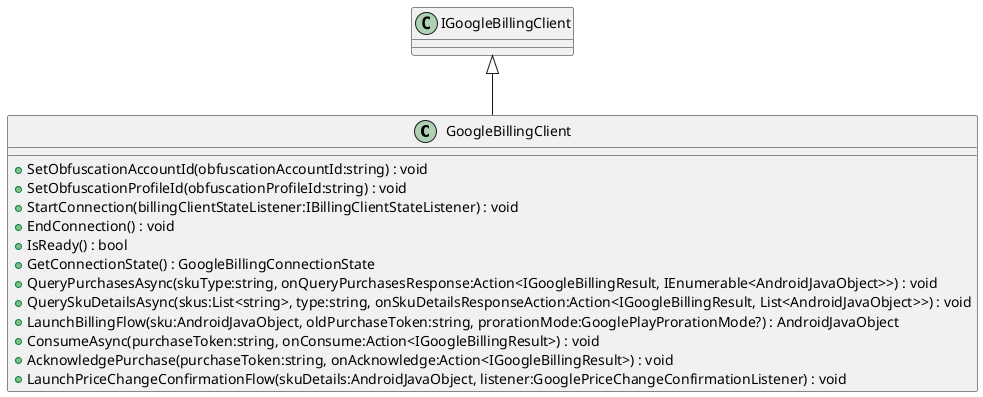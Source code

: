 @startuml
class GoogleBillingClient {
    + SetObfuscationAccountId(obfuscationAccountId:string) : void
    + SetObfuscationProfileId(obfuscationProfileId:string) : void
    + StartConnection(billingClientStateListener:IBillingClientStateListener) : void
    + EndConnection() : void
    + IsReady() : bool
    + GetConnectionState() : GoogleBillingConnectionState
    + QueryPurchasesAsync(skuType:string, onQueryPurchasesResponse:Action<IGoogleBillingResult, IEnumerable<AndroidJavaObject>>) : void
    + QuerySkuDetailsAsync(skus:List<string>, type:string, onSkuDetailsResponseAction:Action<IGoogleBillingResult, List<AndroidJavaObject>>) : void
    + LaunchBillingFlow(sku:AndroidJavaObject, oldPurchaseToken:string, prorationMode:GooglePlayProrationMode?) : AndroidJavaObject
    + ConsumeAsync(purchaseToken:string, onConsume:Action<IGoogleBillingResult>) : void
    + AcknowledgePurchase(purchaseToken:string, onAcknowledge:Action<IGoogleBillingResult>) : void
    + LaunchPriceChangeConfirmationFlow(skuDetails:AndroidJavaObject, listener:GooglePriceChangeConfirmationListener) : void
}
IGoogleBillingClient <|-- GoogleBillingClient
@enduml
